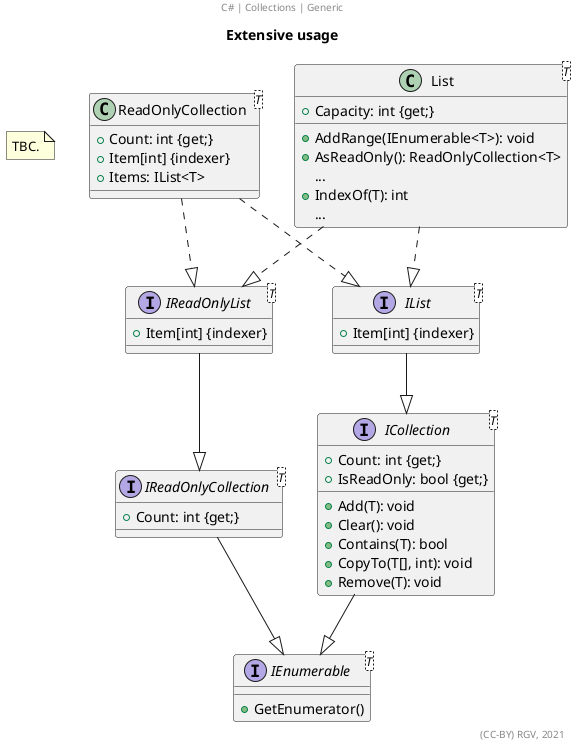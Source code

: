 @startuml
'https://plantuml.com/class-diagram
title Extensive usage
center header C# | Collections | Generic
'''''''''''''

note as Note
TBC.
end note

'remove ReadOnlyCollection
class ReadOnlyCollection<T>
{
    +Count: int {get;}
    +Item[int] {indexer}
    +Items: IList<T>
}

class List<T>
{
    +Capacity: int {get;}
    
    +AddRange(IEnumerable<T>): void
    +AsReadOnly(): ReadOnlyCollection<T>
    {method}...
    +IndexOf(T): int
    {method}...
}

interface IList<T>
{
    +Item[int] {indexer}
}

interface IReadOnlyList<T>
{
    +Item[int] {indexer}
}

interface IReadOnlyCollection<T>
{
    +Count: int {get;}
}

interface ICollection<T>
{
    +Count: int {get;}
    +IsReadOnly: bool {get;}
    
    +Add(T): void 
    +Clear(): void 
    +Contains(T): bool 
    +CopyTo(T[], int): void
    +Remove(T): void 
}

interface IEnumerable<T>
{
    +GetEnumerator()
}

'''''''''''''

ReadOnlyCollection ..|> IList
ReadOnlyCollection ..|> IReadOnlyList

List..|>IList
List..|>IReadOnlyList

IReadOnlyList--|>IReadOnlyCollection

IList --|> ICollection
ICollection --|> IEnumerable

IReadOnlyCollection --|> IEnumerable

'''''''''''''
right footer (CC-BY) RGV, 2021
@enduml